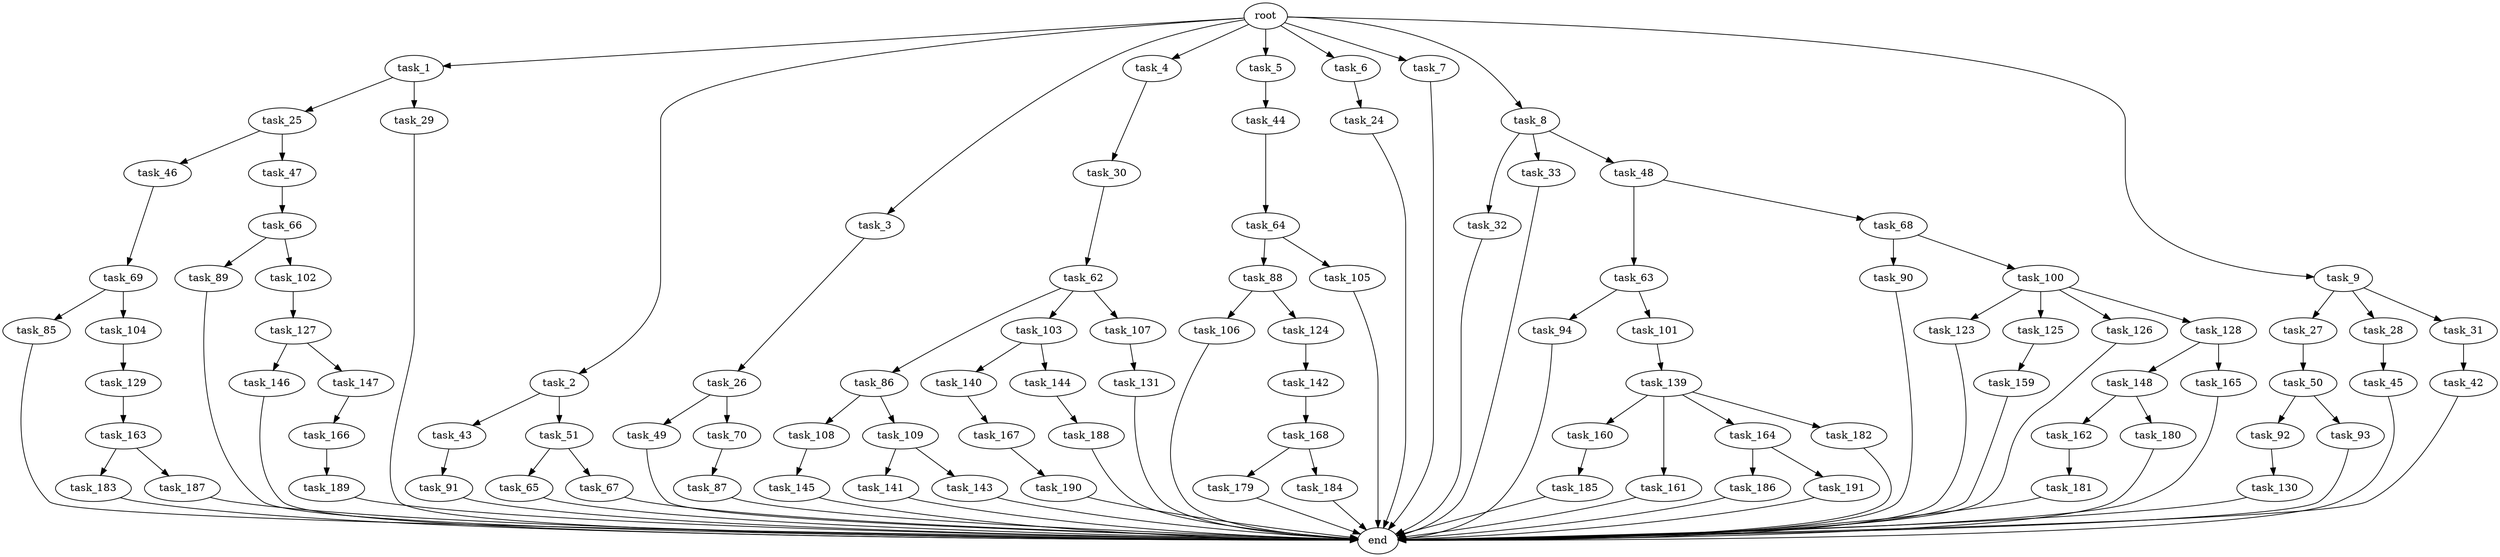 digraph G {
  root [size="0.000000"];
  task_1 [size="102.400000"];
  task_2 [size="102.400000"];
  task_3 [size="102.400000"];
  task_4 [size="102.400000"];
  task_5 [size="102.400000"];
  task_6 [size="102.400000"];
  task_7 [size="102.400000"];
  task_8 [size="102.400000"];
  task_9 [size="102.400000"];
  task_24 [size="69578470195.199997"];
  task_25 [size="85899345920.000000"];
  task_26 [size="69578470195.199997"];
  task_27 [size="7730941132.800000"];
  task_28 [size="7730941132.800000"];
  task_29 [size="85899345920.000000"];
  task_30 [size="21474836480.000000"];
  task_31 [size="7730941132.800000"];
  task_32 [size="30923764531.200001"];
  task_33 [size="30923764531.200001"];
  task_42 [size="30923764531.200001"];
  task_43 [size="42090679500.800003"];
  task_44 [size="13743895347.200001"];
  task_45 [size="69578470195.199997"];
  task_46 [size="3435973836.800000"];
  task_47 [size="3435973836.800000"];
  task_48 [size="30923764531.200001"];
  task_49 [size="21474836480.000000"];
  task_50 [size="54975581388.800003"];
  task_51 [size="42090679500.800003"];
  task_62 [size="21474836480.000000"];
  task_63 [size="7730941132.800000"];
  task_64 [size="69578470195.199997"];
  task_65 [size="13743895347.200001"];
  task_66 [size="21474836480.000000"];
  task_67 [size="13743895347.200001"];
  task_68 [size="7730941132.800000"];
  task_69 [size="85899345920.000000"];
  task_70 [size="21474836480.000000"];
  task_85 [size="69578470195.199997"];
  task_86 [size="69578470195.199997"];
  task_87 [size="69578470195.199997"];
  task_88 [size="69578470195.199997"];
  task_89 [size="21474836480.000000"];
  task_90 [size="85899345920.000000"];
  task_91 [size="42090679500.800003"];
  task_92 [size="21474836480.000000"];
  task_93 [size="21474836480.000000"];
  task_94 [size="7730941132.800000"];
  task_100 [size="85899345920.000000"];
  task_101 [size="7730941132.800000"];
  task_102 [size="21474836480.000000"];
  task_103 [size="69578470195.199997"];
  task_104 [size="69578470195.199997"];
  task_105 [size="69578470195.199997"];
  task_106 [size="21474836480.000000"];
  task_107 [size="69578470195.199997"];
  task_108 [size="42090679500.800003"];
  task_109 [size="42090679500.800003"];
  task_123 [size="85899345920.000000"];
  task_124 [size="21474836480.000000"];
  task_125 [size="85899345920.000000"];
  task_126 [size="85899345920.000000"];
  task_127 [size="69578470195.199997"];
  task_128 [size="85899345920.000000"];
  task_129 [size="7730941132.800000"];
  task_130 [size="21474836480.000000"];
  task_131 [size="7730941132.800000"];
  task_139 [size="13743895347.200001"];
  task_140 [size="54975581388.800003"];
  task_141 [size="42090679500.800003"];
  task_142 [size="54975581388.800003"];
  task_143 [size="42090679500.800003"];
  task_144 [size="54975581388.800003"];
  task_145 [size="21474836480.000000"];
  task_146 [size="42090679500.800003"];
  task_147 [size="42090679500.800003"];
  task_148 [size="85899345920.000000"];
  task_159 [size="13743895347.200001"];
  task_160 [size="54975581388.800003"];
  task_161 [size="54975581388.800003"];
  task_162 [size="54975581388.800003"];
  task_163 [size="85899345920.000000"];
  task_164 [size="54975581388.800003"];
  task_165 [size="85899345920.000000"];
  task_166 [size="54975581388.800003"];
  task_167 [size="21474836480.000000"];
  task_168 [size="30923764531.200001"];
  task_179 [size="42090679500.800003"];
  task_180 [size="54975581388.800003"];
  task_181 [size="21474836480.000000"];
  task_182 [size="54975581388.800003"];
  task_183 [size="7730941132.800000"];
  task_184 [size="42090679500.800003"];
  task_185 [size="42090679500.800003"];
  task_186 [size="3435973836.800000"];
  task_187 [size="7730941132.800000"];
  task_188 [size="69578470195.199997"];
  task_189 [size="42090679500.800003"];
  task_190 [size="21474836480.000000"];
  task_191 [size="3435973836.800000"];
  end [size="0.000000"];

  root -> task_1 [size="1.000000"];
  root -> task_2 [size="1.000000"];
  root -> task_3 [size="1.000000"];
  root -> task_4 [size="1.000000"];
  root -> task_5 [size="1.000000"];
  root -> task_6 [size="1.000000"];
  root -> task_7 [size="1.000000"];
  root -> task_8 [size="1.000000"];
  root -> task_9 [size="1.000000"];
  task_1 -> task_25 [size="838860800.000000"];
  task_1 -> task_29 [size="838860800.000000"];
  task_2 -> task_43 [size="411041792.000000"];
  task_2 -> task_51 [size="411041792.000000"];
  task_3 -> task_26 [size="679477248.000000"];
  task_4 -> task_30 [size="209715200.000000"];
  task_5 -> task_44 [size="134217728.000000"];
  task_6 -> task_24 [size="679477248.000000"];
  task_7 -> end [size="1.000000"];
  task_8 -> task_32 [size="301989888.000000"];
  task_8 -> task_33 [size="301989888.000000"];
  task_8 -> task_48 [size="301989888.000000"];
  task_9 -> task_27 [size="75497472.000000"];
  task_9 -> task_28 [size="75497472.000000"];
  task_9 -> task_31 [size="75497472.000000"];
  task_24 -> end [size="1.000000"];
  task_25 -> task_46 [size="33554432.000000"];
  task_25 -> task_47 [size="33554432.000000"];
  task_26 -> task_49 [size="209715200.000000"];
  task_26 -> task_70 [size="209715200.000000"];
  task_27 -> task_50 [size="536870912.000000"];
  task_28 -> task_45 [size="679477248.000000"];
  task_29 -> end [size="1.000000"];
  task_30 -> task_62 [size="209715200.000000"];
  task_31 -> task_42 [size="301989888.000000"];
  task_32 -> end [size="1.000000"];
  task_33 -> end [size="1.000000"];
  task_42 -> end [size="1.000000"];
  task_43 -> task_91 [size="411041792.000000"];
  task_44 -> task_64 [size="679477248.000000"];
  task_45 -> end [size="1.000000"];
  task_46 -> task_69 [size="838860800.000000"];
  task_47 -> task_66 [size="209715200.000000"];
  task_48 -> task_63 [size="75497472.000000"];
  task_48 -> task_68 [size="75497472.000000"];
  task_49 -> end [size="1.000000"];
  task_50 -> task_92 [size="209715200.000000"];
  task_50 -> task_93 [size="209715200.000000"];
  task_51 -> task_65 [size="134217728.000000"];
  task_51 -> task_67 [size="134217728.000000"];
  task_62 -> task_86 [size="679477248.000000"];
  task_62 -> task_103 [size="679477248.000000"];
  task_62 -> task_107 [size="679477248.000000"];
  task_63 -> task_94 [size="75497472.000000"];
  task_63 -> task_101 [size="75497472.000000"];
  task_64 -> task_88 [size="679477248.000000"];
  task_64 -> task_105 [size="679477248.000000"];
  task_65 -> end [size="1.000000"];
  task_66 -> task_89 [size="209715200.000000"];
  task_66 -> task_102 [size="209715200.000000"];
  task_67 -> end [size="1.000000"];
  task_68 -> task_90 [size="838860800.000000"];
  task_68 -> task_100 [size="838860800.000000"];
  task_69 -> task_85 [size="679477248.000000"];
  task_69 -> task_104 [size="679477248.000000"];
  task_70 -> task_87 [size="679477248.000000"];
  task_85 -> end [size="1.000000"];
  task_86 -> task_108 [size="411041792.000000"];
  task_86 -> task_109 [size="411041792.000000"];
  task_87 -> end [size="1.000000"];
  task_88 -> task_106 [size="209715200.000000"];
  task_88 -> task_124 [size="209715200.000000"];
  task_89 -> end [size="1.000000"];
  task_90 -> end [size="1.000000"];
  task_91 -> end [size="1.000000"];
  task_92 -> task_130 [size="209715200.000000"];
  task_93 -> end [size="1.000000"];
  task_94 -> end [size="1.000000"];
  task_100 -> task_123 [size="838860800.000000"];
  task_100 -> task_125 [size="838860800.000000"];
  task_100 -> task_126 [size="838860800.000000"];
  task_100 -> task_128 [size="838860800.000000"];
  task_101 -> task_139 [size="134217728.000000"];
  task_102 -> task_127 [size="679477248.000000"];
  task_103 -> task_140 [size="536870912.000000"];
  task_103 -> task_144 [size="536870912.000000"];
  task_104 -> task_129 [size="75497472.000000"];
  task_105 -> end [size="1.000000"];
  task_106 -> end [size="1.000000"];
  task_107 -> task_131 [size="75497472.000000"];
  task_108 -> task_145 [size="209715200.000000"];
  task_109 -> task_141 [size="411041792.000000"];
  task_109 -> task_143 [size="411041792.000000"];
  task_123 -> end [size="1.000000"];
  task_124 -> task_142 [size="536870912.000000"];
  task_125 -> task_159 [size="134217728.000000"];
  task_126 -> end [size="1.000000"];
  task_127 -> task_146 [size="411041792.000000"];
  task_127 -> task_147 [size="411041792.000000"];
  task_128 -> task_148 [size="838860800.000000"];
  task_128 -> task_165 [size="838860800.000000"];
  task_129 -> task_163 [size="838860800.000000"];
  task_130 -> end [size="1.000000"];
  task_131 -> end [size="1.000000"];
  task_139 -> task_160 [size="536870912.000000"];
  task_139 -> task_161 [size="536870912.000000"];
  task_139 -> task_164 [size="536870912.000000"];
  task_139 -> task_182 [size="536870912.000000"];
  task_140 -> task_167 [size="209715200.000000"];
  task_141 -> end [size="1.000000"];
  task_142 -> task_168 [size="301989888.000000"];
  task_143 -> end [size="1.000000"];
  task_144 -> task_188 [size="679477248.000000"];
  task_145 -> end [size="1.000000"];
  task_146 -> end [size="1.000000"];
  task_147 -> task_166 [size="536870912.000000"];
  task_148 -> task_162 [size="536870912.000000"];
  task_148 -> task_180 [size="536870912.000000"];
  task_159 -> end [size="1.000000"];
  task_160 -> task_185 [size="411041792.000000"];
  task_161 -> end [size="1.000000"];
  task_162 -> task_181 [size="209715200.000000"];
  task_163 -> task_183 [size="75497472.000000"];
  task_163 -> task_187 [size="75497472.000000"];
  task_164 -> task_186 [size="33554432.000000"];
  task_164 -> task_191 [size="33554432.000000"];
  task_165 -> end [size="1.000000"];
  task_166 -> task_189 [size="411041792.000000"];
  task_167 -> task_190 [size="209715200.000000"];
  task_168 -> task_179 [size="411041792.000000"];
  task_168 -> task_184 [size="411041792.000000"];
  task_179 -> end [size="1.000000"];
  task_180 -> end [size="1.000000"];
  task_181 -> end [size="1.000000"];
  task_182 -> end [size="1.000000"];
  task_183 -> end [size="1.000000"];
  task_184 -> end [size="1.000000"];
  task_185 -> end [size="1.000000"];
  task_186 -> end [size="1.000000"];
  task_187 -> end [size="1.000000"];
  task_188 -> end [size="1.000000"];
  task_189 -> end [size="1.000000"];
  task_190 -> end [size="1.000000"];
  task_191 -> end [size="1.000000"];
}
